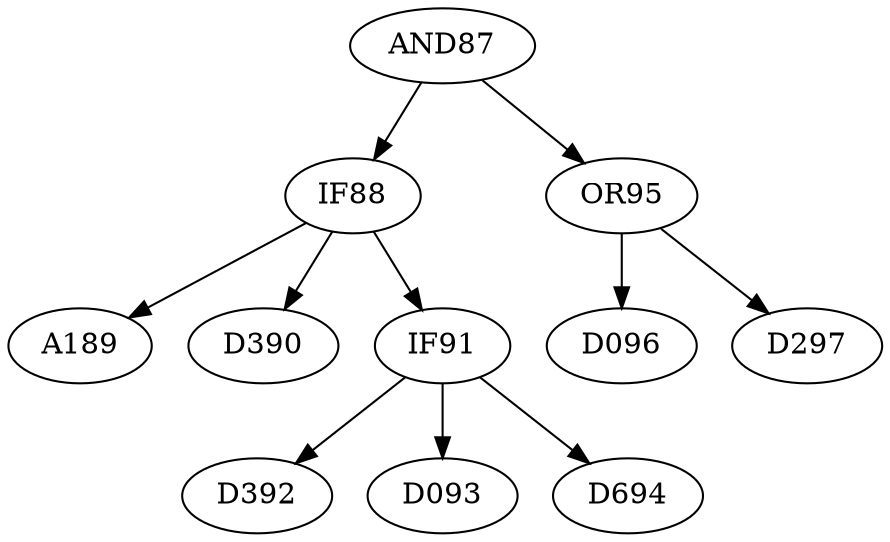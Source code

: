 digraph T {
	IF88 -> A189
	IF88 -> D390
	IF91 -> D392
	IF91 -> D093
	IF91 -> D694
	IF88 -> IF91
	AND87 -> IF88
	OR95 -> D096
	OR95 -> D297
	AND87 -> OR95
}
